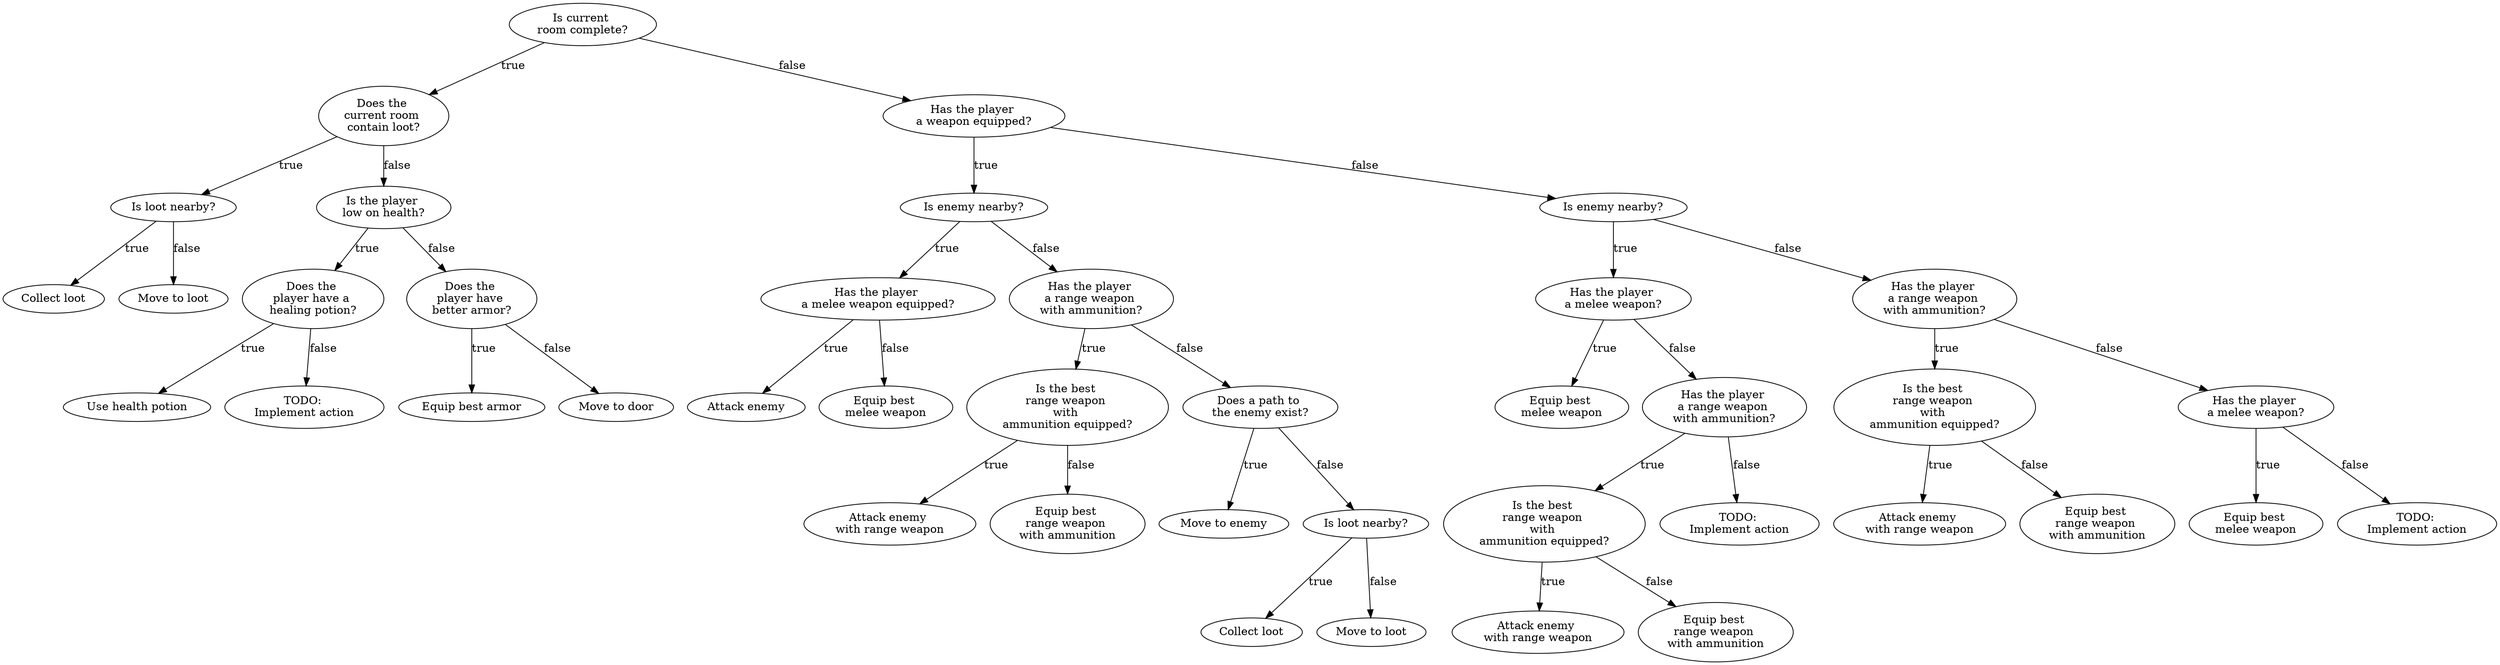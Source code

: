 digraph DecisionTree {
  node0 [label="Is current 
room complete?"];
  node1 [label="Does the 
current room 
contain loot?"];
  node2 [label="Is loot nearby?"];
  node3 [label="Collect loot"];
  node2 -> node3 [label="true"];
  node4 [label="Move to loot"];
  node2 -> node4 [label="false"];
  node1 -> node2 [label="true"];
  node5 [label="Is the player 
low on health?"];
  node6 [label="Does the 
player have a 
healing potion?"];
  node7 [label="Use health potion"];
  node6 -> node7 [label="true"];
  node8 [label="TODO: 
Implement action"];
  node6 -> node8 [label="false"];
  node5 -> node6 [label="true"];
  node9 [label="Does the 
player have 
better armor?"];
  node10 [label="Equip best armor"];
  node9 -> node10 [label="true"];
  node11 [label="Move to door"];
  node9 -> node11 [label="false"];
  node5 -> node9 [label="false"];
  node1 -> node5 [label="false"];
  node0 -> node1 [label="true"];
  node12 [label="Has the player 
a weapon equipped?"];
  node13 [label="Is enemy nearby?"];
  node14 [label="Has the player 
a melee weapon equipped?"];
  node15 [label="Attack enemy"];
  node14 -> node15 [label="true"];
  node16 [label="Equip best 
melee weapon"];
  node14 -> node16 [label="false"];
  node13 -> node14 [label="true"];
  node17 [label="Has the player 
a range weapon 
with ammunition?"];
  node18 [label="Is the best 
range weapon 
with 
ammunition equipped?"];
  node19 [label="Attack enemy 
with range weapon"];
  node18 -> node19 [label="true"];
  node20 [label="Equip best 
range weapon 
with ammunition"];
  node18 -> node20 [label="false"];
  node17 -> node18 [label="true"];
  node21 [label="Does a path to 
the enemy exist?"];
  node22 [label="Move to enemy"];
  node21 -> node22 [label="true"];
  node23 [label="Is loot nearby?"];
  node24 [label="Collect loot"];
  node23 -> node24 [label="true"];
  node25 [label="Move to loot"];
  node23 -> node25 [label="false"];
  node21 -> node23 [label="false"];
  node17 -> node21 [label="false"];
  node13 -> node17 [label="false"];
  node12 -> node13 [label="true"];
  node26 [label="Is enemy nearby?"];
  node27 [label="Has the player 
a melee weapon?"];
  node28 [label="Equip best 
melee weapon"];
  node27 -> node28 [label="true"];
  node29 [label="Has the player 
a range weapon 
with ammunition?"];
  node30 [label="Is the best 
range weapon 
with 
ammunition equipped?"];
  node31 [label="Attack enemy 
with range weapon"];
  node30 -> node31 [label="true"];
  node32 [label="Equip best 
range weapon 
with ammunition"];
  node30 -> node32 [label="false"];
  node29 -> node30 [label="true"];
  node33 [label="TODO: 
Implement action"];
  node29 -> node33 [label="false"];
  node27 -> node29 [label="false"];
  node26 -> node27 [label="true"];
  node34 [label="Has the player 
a range weapon 
with ammunition?"];
  node35 [label="Is the best 
range weapon 
with 
ammunition equipped?"];
  node36 [label="Attack enemy 
with range weapon"];
  node35 -> node36 [label="true"];
  node37 [label="Equip best 
range weapon 
with ammunition"];
  node35 -> node37 [label="false"];
  node34 -> node35 [label="true"];
  node38 [label="Has the player 
a melee weapon?"];
  node39 [label="Equip best 
melee weapon"];
  node38 -> node39 [label="true"];
  node40 [label="TODO: 
Implement action"];
  node38 -> node40 [label="false"];
  node34 -> node38 [label="false"];
  node26 -> node34 [label="false"];
  node12 -> node26 [label="false"];
  node0 -> node12 [label="false"];
}
